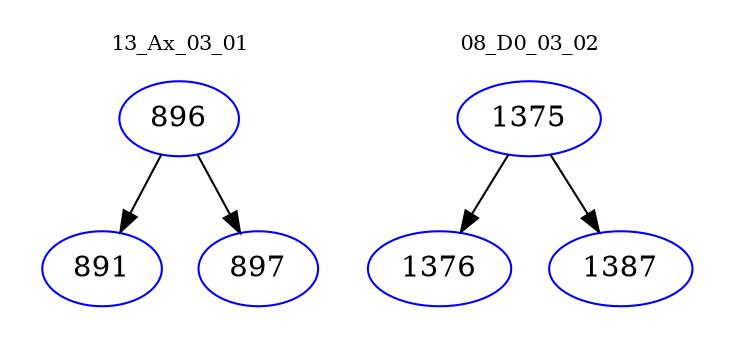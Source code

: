 digraph{
subgraph cluster_0 {
color = white
label = "13_Ax_03_01";
fontsize=10;
T0_896 [label="896", color="blue"]
T0_896 -> T0_891 [color="black"]
T0_891 [label="891", color="blue"]
T0_896 -> T0_897 [color="black"]
T0_897 [label="897", color="blue"]
}
subgraph cluster_1 {
color = white
label = "08_D0_03_02";
fontsize=10;
T1_1375 [label="1375", color="blue"]
T1_1375 -> T1_1376 [color="black"]
T1_1376 [label="1376", color="blue"]
T1_1375 -> T1_1387 [color="black"]
T1_1387 [label="1387", color="blue"]
}
}
